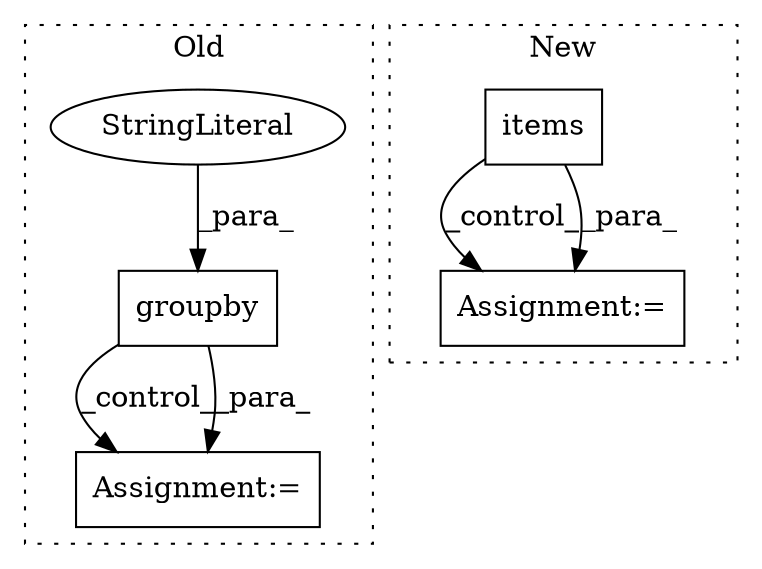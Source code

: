 digraph G {
subgraph cluster0 {
1 [label="groupby" a="32" s="8580,8598" l="8,1" shape="box"];
4 [label="StringLiteral" a="45" s="8588" l="10" shape="ellipse"];
5 [label="Assignment:=" a="7" s="8617" l="1" shape="box"];
label = "Old";
style="dotted";
}
subgraph cluster1 {
2 [label="items" a="32" s="8563" l="7" shape="box"];
3 [label="Assignment:=" a="7" s="8653" l="1" shape="box"];
label = "New";
style="dotted";
}
1 -> 5 [label="_control_"];
1 -> 5 [label="_para_"];
2 -> 3 [label="_control_"];
2 -> 3 [label="_para_"];
4 -> 1 [label="_para_"];
}